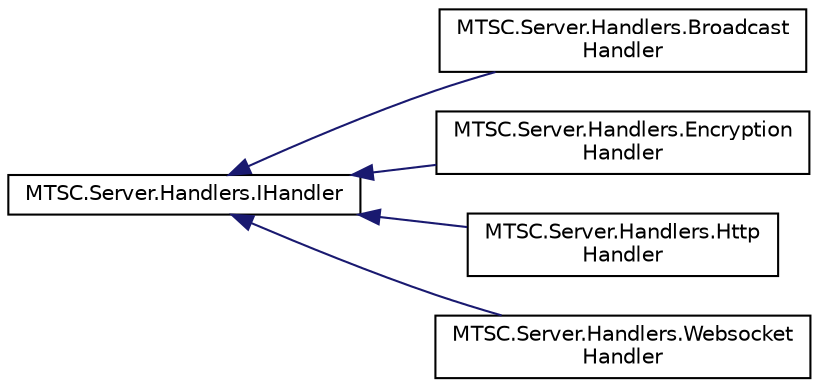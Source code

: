 digraph "Graphical Class Hierarchy"
{
 // LATEX_PDF_SIZE
  edge [fontname="Helvetica",fontsize="10",labelfontname="Helvetica",labelfontsize="10"];
  node [fontname="Helvetica",fontsize="10",shape=record];
  rankdir="LR";
  Node0 [label="MTSC.Server.Handlers.IHandler",height=0.2,width=0.4,color="black", fillcolor="white", style="filled",URL="$da/d7d/interface_m_t_s_c_1_1_server_1_1_handlers_1_1_i_handler.html",tooltip="Interface for communication handlers."];
  Node0 -> Node1 [dir="back",color="midnightblue",fontsize="10",style="solid",fontname="Helvetica"];
  Node1 [label="MTSC.Server.Handlers.Broadcast\lHandler",height=0.2,width=0.4,color="black", fillcolor="white", style="filled",URL="$dc/d44/class_m_t_s_c_1_1_server_1_1_handlers_1_1_broadcast_handler.html",tooltip="Broadcast handler."];
  Node0 -> Node2 [dir="back",color="midnightblue",fontsize="10",style="solid",fontname="Helvetica"];
  Node2 [label="MTSC.Server.Handlers.Encryption\lHandler",height=0.2,width=0.4,color="black", fillcolor="white", style="filled",URL="$d3/d04/class_m_t_s_c_1_1_server_1_1_handlers_1_1_encryption_handler.html",tooltip="Handler that encrypts the communication."];
  Node0 -> Node3 [dir="back",color="midnightblue",fontsize="10",style="solid",fontname="Helvetica"];
  Node3 [label="MTSC.Server.Handlers.Http\lHandler",height=0.2,width=0.4,color="black", fillcolor="white", style="filled",URL="$d5/dde/class_m_t_s_c_1_1_server_1_1_handlers_1_1_http_handler.html",tooltip="Handler for handling server http requests."];
  Node0 -> Node4 [dir="back",color="midnightblue",fontsize="10",style="solid",fontname="Helvetica"];
  Node4 [label="MTSC.Server.Handlers.Websocket\lHandler",height=0.2,width=0.4,color="black", fillcolor="white", style="filled",URL="$da/dc7/class_m_t_s_c_1_1_server_1_1_handlers_1_1_websocket_handler.html",tooltip=" "];
}
